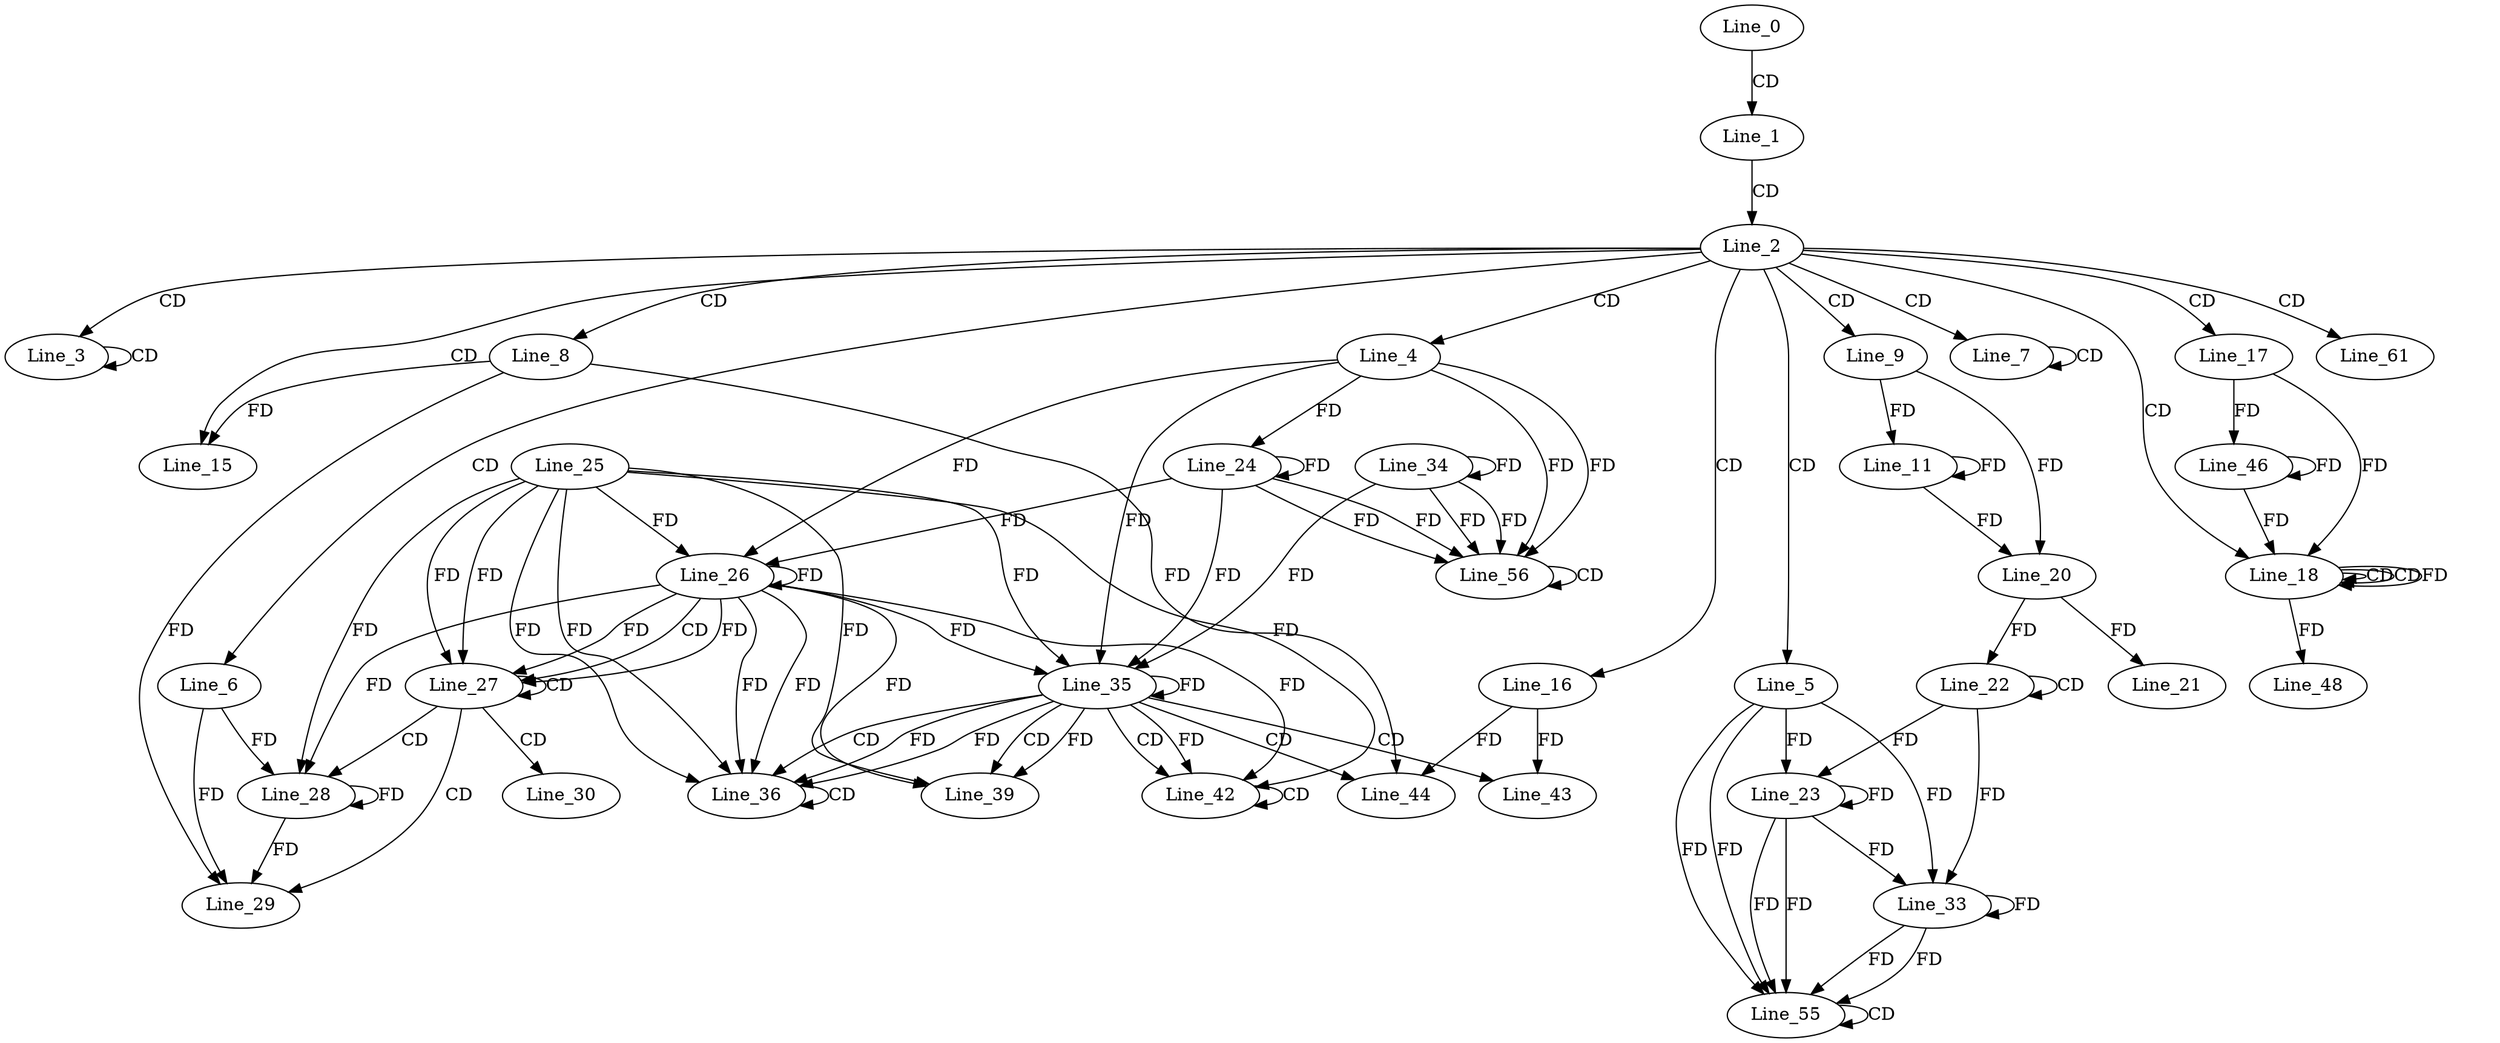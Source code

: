 digraph G {
  Line_0;
  Line_1;
  Line_2;
  Line_3;
  Line_3;
  Line_4;
  Line_5;
  Line_6;
  Line_7;
  Line_7;
  Line_8;
  Line_9;
  Line_11;
  Line_15;
  Line_16;
  Line_17;
  Line_18;
  Line_18;
  Line_18;
  Line_18;
  Line_20;
  Line_20;
  Line_21;
  Line_22;
  Line_22;
  Line_23;
  Line_23;
  Line_23;
  Line_24;
  Line_26;
  Line_25;
  Line_26;
  Line_26;
  Line_27;
  Line_27;
  Line_28;
  Line_28;
  Line_28;
  Line_29;
  Line_30;
  Line_33;
  Line_33;
  Line_33;
  Line_34;
  Line_35;
  Line_35;
  Line_35;
  Line_36;
  Line_36;
  Line_39;
  Line_39;
  Line_42;
  Line_42;
  Line_43;
  Line_44;
  Line_46;
  Line_48;
  Line_55;
  Line_55;
  Line_56;
  Line_56;
  Line_61;
  Line_0 -> Line_1 [ label="CD" ];
  Line_1 -> Line_2 [ label="CD" ];
  Line_2 -> Line_3 [ label="CD" ];
  Line_3 -> Line_3 [ label="CD" ];
  Line_2 -> Line_4 [ label="CD" ];
  Line_2 -> Line_5 [ label="CD" ];
  Line_2 -> Line_6 [ label="CD" ];
  Line_2 -> Line_7 [ label="CD" ];
  Line_7 -> Line_7 [ label="CD" ];
  Line_2 -> Line_8 [ label="CD" ];
  Line_2 -> Line_9 [ label="CD" ];
  Line_9 -> Line_11 [ label="FD" ];
  Line_11 -> Line_11 [ label="FD" ];
  Line_2 -> Line_15 [ label="CD" ];
  Line_8 -> Line_15 [ label="FD" ];
  Line_2 -> Line_16 [ label="CD" ];
  Line_2 -> Line_17 [ label="CD" ];
  Line_2 -> Line_18 [ label="CD" ];
  Line_18 -> Line_18 [ label="CD" ];
  Line_17 -> Line_18 [ label="FD" ];
  Line_18 -> Line_18 [ label="CD" ];
  Line_18 -> Line_18 [ label="FD" ];
  Line_9 -> Line_20 [ label="FD" ];
  Line_11 -> Line_20 [ label="FD" ];
  Line_20 -> Line_21 [ label="FD" ];
  Line_22 -> Line_22 [ label="CD" ];
  Line_20 -> Line_22 [ label="FD" ];
  Line_23 -> Line_23 [ label="FD" ];
  Line_5 -> Line_23 [ label="FD" ];
  Line_22 -> Line_23 [ label="FD" ];
  Line_24 -> Line_24 [ label="FD" ];
  Line_4 -> Line_24 [ label="FD" ];
  Line_26 -> Line_26 [ label="FD" ];
  Line_25 -> Line_26 [ label="FD" ];
  Line_24 -> Line_26 [ label="FD" ];
  Line_4 -> Line_26 [ label="FD" ];
  Line_26 -> Line_27 [ label="CD" ];
  Line_26 -> Line_27 [ label="FD" ];
  Line_25 -> Line_27 [ label="FD" ];
  Line_27 -> Line_27 [ label="CD" ];
  Line_26 -> Line_27 [ label="FD" ];
  Line_25 -> Line_27 [ label="FD" ];
  Line_27 -> Line_28 [ label="CD" ];
  Line_28 -> Line_28 [ label="FD" ];
  Line_6 -> Line_28 [ label="FD" ];
  Line_26 -> Line_28 [ label="FD" ];
  Line_25 -> Line_28 [ label="FD" ];
  Line_27 -> Line_29 [ label="CD" ];
  Line_8 -> Line_29 [ label="FD" ];
  Line_28 -> Line_29 [ label="FD" ];
  Line_6 -> Line_29 [ label="FD" ];
  Line_27 -> Line_30 [ label="CD" ];
  Line_23 -> Line_33 [ label="FD" ];
  Line_33 -> Line_33 [ label="FD" ];
  Line_5 -> Line_33 [ label="FD" ];
  Line_22 -> Line_33 [ label="FD" ];
  Line_34 -> Line_34 [ label="FD" ];
  Line_35 -> Line_35 [ label="FD" ];
  Line_26 -> Line_35 [ label="FD" ];
  Line_25 -> Line_35 [ label="FD" ];
  Line_24 -> Line_35 [ label="FD" ];
  Line_34 -> Line_35 [ label="FD" ];
  Line_4 -> Line_35 [ label="FD" ];
  Line_35 -> Line_36 [ label="CD" ];
  Line_35 -> Line_36 [ label="FD" ];
  Line_26 -> Line_36 [ label="FD" ];
  Line_25 -> Line_36 [ label="FD" ];
  Line_36 -> Line_36 [ label="CD" ];
  Line_35 -> Line_36 [ label="FD" ];
  Line_26 -> Line_36 [ label="FD" ];
  Line_25 -> Line_36 [ label="FD" ];
  Line_35 -> Line_39 [ label="CD" ];
  Line_35 -> Line_39 [ label="FD" ];
  Line_26 -> Line_39 [ label="FD" ];
  Line_25 -> Line_39 [ label="FD" ];
  Line_35 -> Line_42 [ label="CD" ];
  Line_42 -> Line_42 [ label="CD" ];
  Line_35 -> Line_42 [ label="FD" ];
  Line_26 -> Line_42 [ label="FD" ];
  Line_25 -> Line_42 [ label="FD" ];
  Line_35 -> Line_43 [ label="CD" ];
  Line_16 -> Line_43 [ label="FD" ];
  Line_35 -> Line_44 [ label="CD" ];
  Line_8 -> Line_44 [ label="FD" ];
  Line_16 -> Line_44 [ label="FD" ];
  Line_46 -> Line_46 [ label="FD" ];
  Line_17 -> Line_46 [ label="FD" ];
  Line_18 -> Line_48 [ label="FD" ];
  Line_23 -> Line_55 [ label="FD" ];
  Line_33 -> Line_55 [ label="FD" ];
  Line_5 -> Line_55 [ label="FD" ];
  Line_55 -> Line_55 [ label="CD" ];
  Line_23 -> Line_55 [ label="FD" ];
  Line_33 -> Line_55 [ label="FD" ];
  Line_5 -> Line_55 [ label="FD" ];
  Line_24 -> Line_56 [ label="FD" ];
  Line_34 -> Line_56 [ label="FD" ];
  Line_4 -> Line_56 [ label="FD" ];
  Line_56 -> Line_56 [ label="CD" ];
  Line_24 -> Line_56 [ label="FD" ];
  Line_34 -> Line_56 [ label="FD" ];
  Line_4 -> Line_56 [ label="FD" ];
  Line_2 -> Line_61 [ label="CD" ];
  Line_46 -> Line_18 [ label="FD" ];
}
